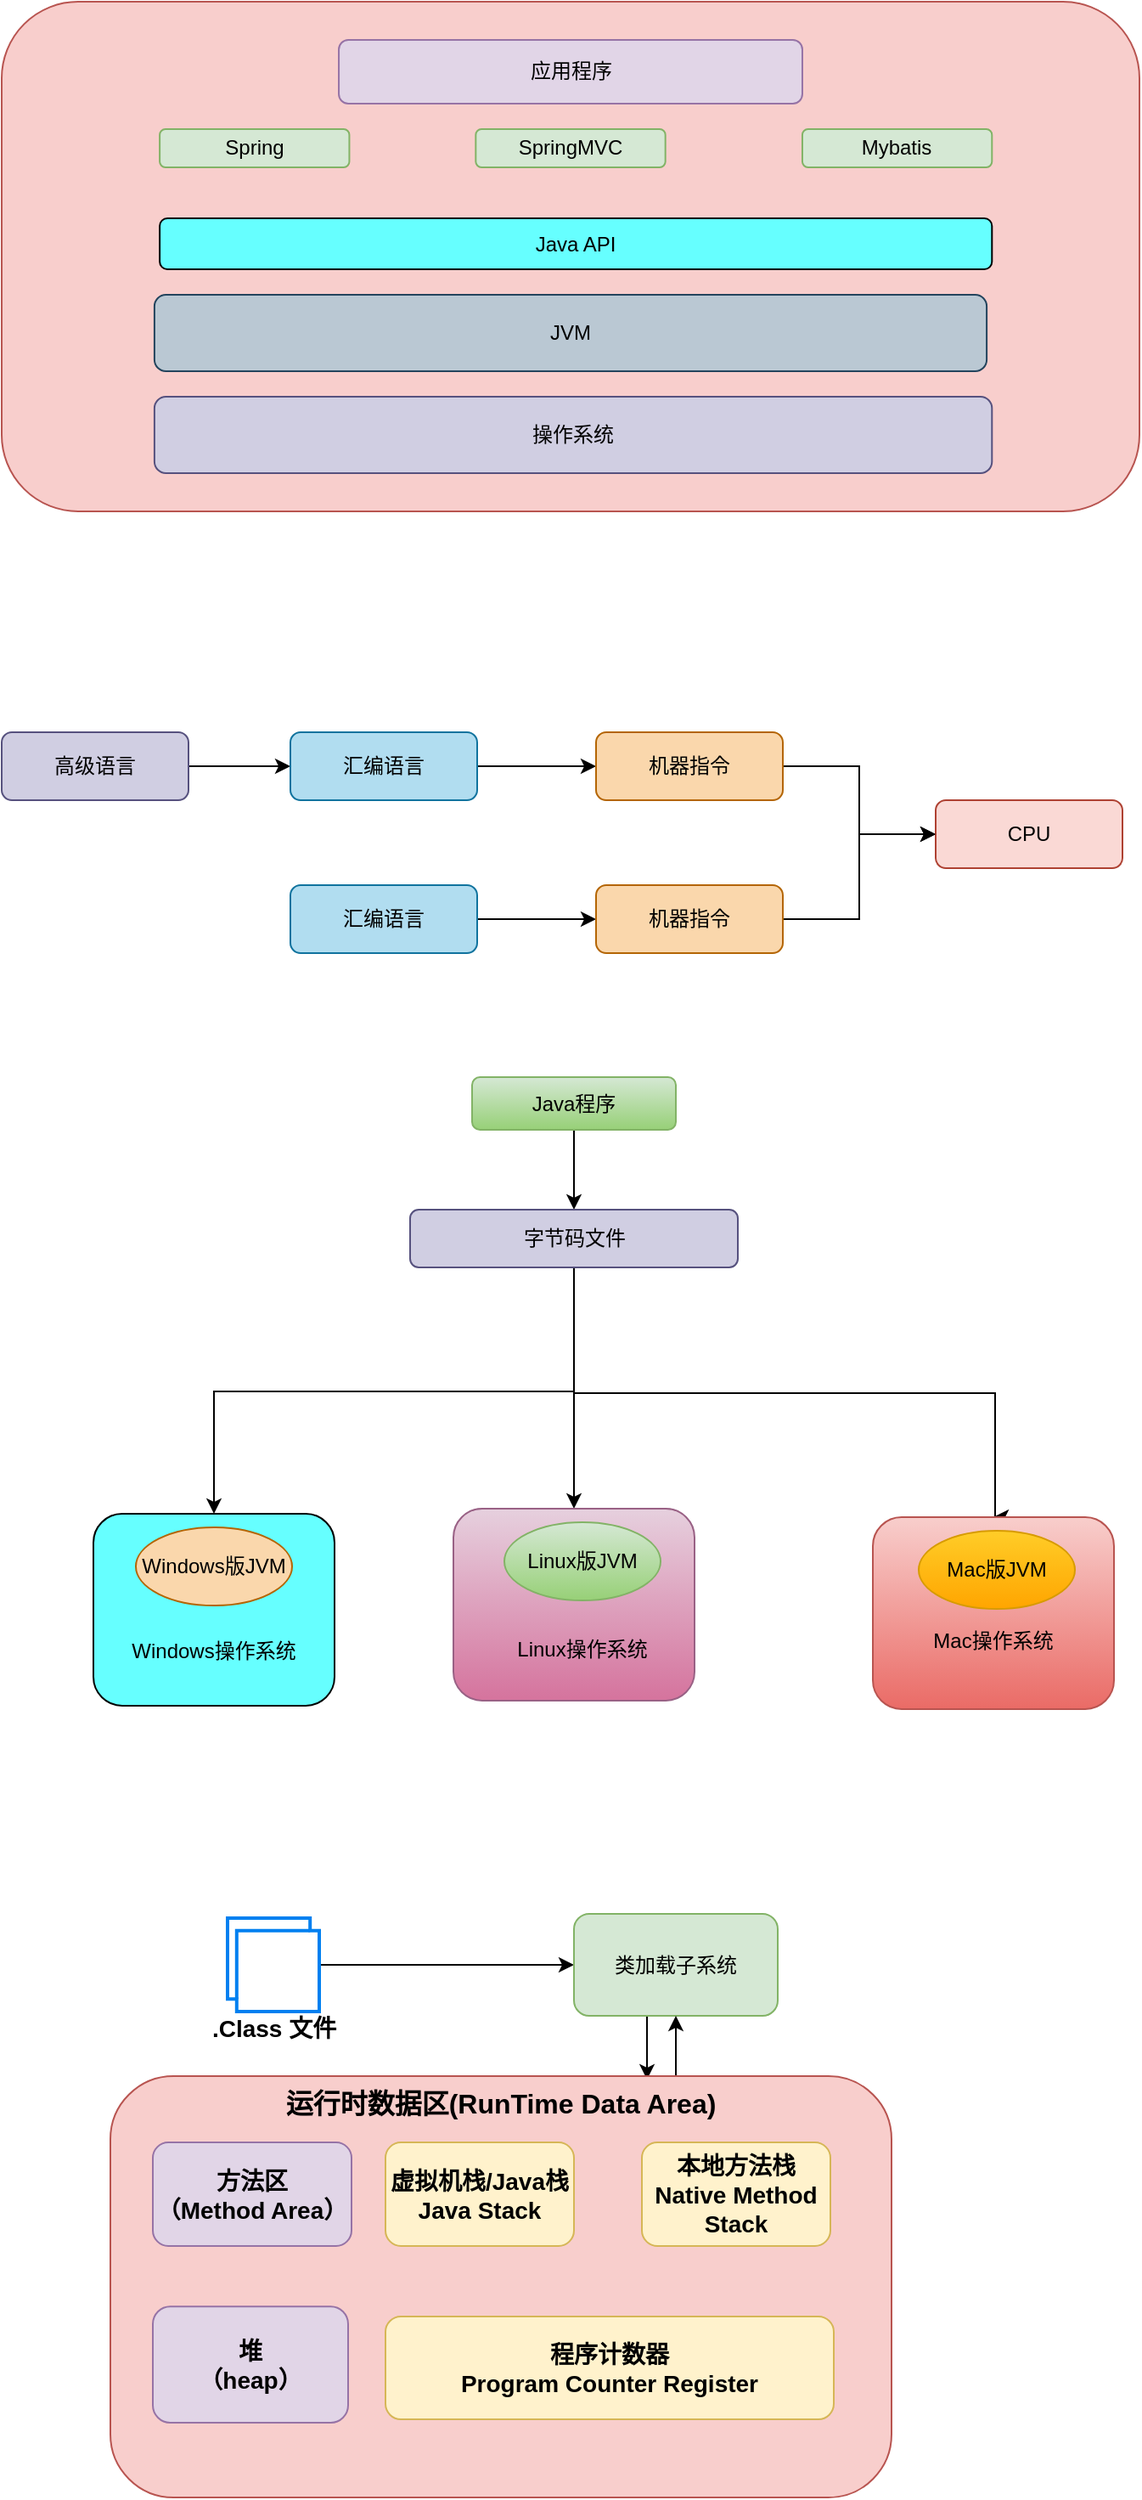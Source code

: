<mxfile version="13.9.9" type="device"><diagram id="jJkwx0dlTyd6wii78-Lk" name="第 1 页"><mxGraphModel dx="1422" dy="822" grid="0" gridSize="10" guides="1" tooltips="1" connect="1" arrows="1" fold="1" page="1" pageScale="1" pageWidth="1200" pageHeight="1600" math="0" shadow="0"><root><mxCell id="0"/><mxCell id="1" parent="0"/><mxCell id="adFGiQP7GqeuPOgOPxTL-12" value="" style="group" parent="1" vertex="1" connectable="0"><mxGeometry x="80" y="60" width="670" height="300" as="geometry"/></mxCell><mxCell id="adFGiQP7GqeuPOgOPxTL-8" value="" style="rounded=1;whiteSpace=wrap;html=1;fillColor=#f8cecc;strokeColor=#b85450;" parent="adFGiQP7GqeuPOgOPxTL-12" vertex="1"><mxGeometry width="670" height="300" as="geometry"/></mxCell><mxCell id="adFGiQP7GqeuPOgOPxTL-1" value="应用程序" style="rounded=1;whiteSpace=wrap;html=1;fillColor=#e1d5e7;strokeColor=#9673a6;" parent="adFGiQP7GqeuPOgOPxTL-12" vertex="1"><mxGeometry x="198.519" y="22.5" width="272.963" height="37.5" as="geometry"/></mxCell><mxCell id="adFGiQP7GqeuPOgOPxTL-2" value="SpringMVC" style="rounded=1;whiteSpace=wrap;html=1;fillColor=#d5e8d4;strokeColor=#82b366;" parent="adFGiQP7GqeuPOgOPxTL-12" vertex="1"><mxGeometry x="279.167" y="75" width="111.667" height="22.5" as="geometry"/></mxCell><mxCell id="adFGiQP7GqeuPOgOPxTL-3" value="Spring" style="rounded=1;whiteSpace=wrap;html=1;fillColor=#d5e8d4;strokeColor=#82b366;" parent="adFGiQP7GqeuPOgOPxTL-12" vertex="1"><mxGeometry x="93.056" y="75" width="111.667" height="22.5" as="geometry"/></mxCell><mxCell id="adFGiQP7GqeuPOgOPxTL-5" value="Mybatis" style="rounded=1;whiteSpace=wrap;html=1;fillColor=#d5e8d4;strokeColor=#82b366;" parent="adFGiQP7GqeuPOgOPxTL-12" vertex="1"><mxGeometry x="471.481" y="75" width="111.667" height="22.5" as="geometry"/></mxCell><mxCell id="adFGiQP7GqeuPOgOPxTL-9" value="Java API" style="rounded=1;whiteSpace=wrap;html=1;fillColor=#66FFFF;" parent="adFGiQP7GqeuPOgOPxTL-12" vertex="1"><mxGeometry x="93.056" y="127.5" width="490.093" height="30" as="geometry"/></mxCell><mxCell id="adFGiQP7GqeuPOgOPxTL-10" value="JVM" style="rounded=1;whiteSpace=wrap;html=1;fillColor=#bac8d3;strokeColor=#23445d;" parent="adFGiQP7GqeuPOgOPxTL-12" vertex="1"><mxGeometry x="89.954" y="172.5" width="490.093" height="45" as="geometry"/></mxCell><mxCell id="adFGiQP7GqeuPOgOPxTL-11" value="操作系统" style="rounded=1;whiteSpace=wrap;html=1;fillColor=#d0cee2;strokeColor=#56517e;" parent="adFGiQP7GqeuPOgOPxTL-12" vertex="1"><mxGeometry x="89.954" y="232.5" width="493.194" height="45" as="geometry"/></mxCell><mxCell id="adFGiQP7GqeuPOgOPxTL-17" style="edgeStyle=orthogonalEdgeStyle;rounded=0;orthogonalLoop=1;jettySize=auto;html=1;exitX=1;exitY=0.5;exitDx=0;exitDy=0;entryX=0;entryY=0.5;entryDx=0;entryDy=0;" parent="1" source="adFGiQP7GqeuPOgOPxTL-13" target="adFGiQP7GqeuPOgOPxTL-14" edge="1"><mxGeometry relative="1" as="geometry"/></mxCell><mxCell id="adFGiQP7GqeuPOgOPxTL-13" value="高级语言" style="rounded=1;whiteSpace=wrap;html=1;fillColor=#d0cee2;strokeColor=#56517e;" parent="1" vertex="1"><mxGeometry x="80" y="490" width="110" height="40" as="geometry"/></mxCell><mxCell id="adFGiQP7GqeuPOgOPxTL-18" style="edgeStyle=orthogonalEdgeStyle;rounded=0;orthogonalLoop=1;jettySize=auto;html=1;exitX=1;exitY=0.5;exitDx=0;exitDy=0;entryX=0;entryY=0.5;entryDx=0;entryDy=0;" parent="1" source="adFGiQP7GqeuPOgOPxTL-14" target="adFGiQP7GqeuPOgOPxTL-15" edge="1"><mxGeometry relative="1" as="geometry"/></mxCell><mxCell id="adFGiQP7GqeuPOgOPxTL-14" value="汇编语言" style="rounded=1;whiteSpace=wrap;html=1;fillColor=#b1ddf0;strokeColor=#10739e;" parent="1" vertex="1"><mxGeometry x="250" y="490" width="110" height="40" as="geometry"/></mxCell><mxCell id="adFGiQP7GqeuPOgOPxTL-19" style="edgeStyle=orthogonalEdgeStyle;rounded=0;orthogonalLoop=1;jettySize=auto;html=1;exitX=1;exitY=0.5;exitDx=0;exitDy=0;entryX=0;entryY=0.5;entryDx=0;entryDy=0;" parent="1" source="adFGiQP7GqeuPOgOPxTL-15" target="adFGiQP7GqeuPOgOPxTL-16" edge="1"><mxGeometry relative="1" as="geometry"/></mxCell><mxCell id="adFGiQP7GqeuPOgOPxTL-15" value="机器指令" style="rounded=1;whiteSpace=wrap;html=1;fillColor=#fad7ac;strokeColor=#b46504;" parent="1" vertex="1"><mxGeometry x="430" y="490" width="110" height="40" as="geometry"/></mxCell><mxCell id="adFGiQP7GqeuPOgOPxTL-16" value="CPU" style="rounded=1;whiteSpace=wrap;html=1;fillColor=#fad9d5;strokeColor=#ae4132;" parent="1" vertex="1"><mxGeometry x="630" y="530" width="110" height="40" as="geometry"/></mxCell><mxCell id="adFGiQP7GqeuPOgOPxTL-20" style="edgeStyle=orthogonalEdgeStyle;rounded=0;orthogonalLoop=1;jettySize=auto;html=1;exitX=1;exitY=0.5;exitDx=0;exitDy=0;entryX=0;entryY=0.5;entryDx=0;entryDy=0;" parent="1" source="adFGiQP7GqeuPOgOPxTL-21" target="adFGiQP7GqeuPOgOPxTL-23" edge="1"><mxGeometry relative="1" as="geometry"/></mxCell><mxCell id="adFGiQP7GqeuPOgOPxTL-21" value="汇编语言" style="rounded=1;whiteSpace=wrap;html=1;fillColor=#b1ddf0;strokeColor=#10739e;" parent="1" vertex="1"><mxGeometry x="250" y="580" width="110" height="40" as="geometry"/></mxCell><mxCell id="adFGiQP7GqeuPOgOPxTL-22" style="edgeStyle=orthogonalEdgeStyle;rounded=0;orthogonalLoop=1;jettySize=auto;html=1;exitX=1;exitY=0.5;exitDx=0;exitDy=0;entryX=0;entryY=0.5;entryDx=0;entryDy=0;" parent="1" source="adFGiQP7GqeuPOgOPxTL-23" target="adFGiQP7GqeuPOgOPxTL-16" edge="1"><mxGeometry relative="1" as="geometry"><mxPoint x="630" y="600" as="targetPoint"/></mxGeometry></mxCell><mxCell id="adFGiQP7GqeuPOgOPxTL-23" value="机器指令" style="rounded=1;whiteSpace=wrap;html=1;fillColor=#fad7ac;strokeColor=#b46504;" parent="1" vertex="1"><mxGeometry x="430" y="580" width="110" height="40" as="geometry"/></mxCell><mxCell id="adFGiQP7GqeuPOgOPxTL-26" style="edgeStyle=orthogonalEdgeStyle;rounded=0;orthogonalLoop=1;jettySize=auto;html=1;" parent="1" source="adFGiQP7GqeuPOgOPxTL-24" target="adFGiQP7GqeuPOgOPxTL-25" edge="1"><mxGeometry relative="1" as="geometry"/></mxCell><mxCell id="adFGiQP7GqeuPOgOPxTL-24" value="Java程序" style="rounded=1;whiteSpace=wrap;html=1;fillColor=#d5e8d4;strokeColor=#82b366;gradientColor=#97d077;" parent="1" vertex="1"><mxGeometry x="357" y="693" width="120" height="31" as="geometry"/></mxCell><mxCell id="adFGiQP7GqeuPOgOPxTL-37" style="edgeStyle=orthogonalEdgeStyle;rounded=0;orthogonalLoop=1;jettySize=auto;html=1;entryX=0.5;entryY=0;entryDx=0;entryDy=0;" parent="1" source="adFGiQP7GqeuPOgOPxTL-25" target="adFGiQP7GqeuPOgOPxTL-31" edge="1"><mxGeometry relative="1" as="geometry"/></mxCell><mxCell id="adFGiQP7GqeuPOgOPxTL-40" style="edgeStyle=orthogonalEdgeStyle;rounded=0;orthogonalLoop=1;jettySize=auto;html=1;entryX=0.5;entryY=0;entryDx=0;entryDy=0;exitX=0.5;exitY=1;exitDx=0;exitDy=0;" parent="1" source="adFGiQP7GqeuPOgOPxTL-25" target="adFGiQP7GqeuPOgOPxTL-27" edge="1"><mxGeometry relative="1" as="geometry"><Array as="points"><mxPoint x="417" y="878"/><mxPoint x="205" y="878"/></Array></mxGeometry></mxCell><mxCell id="adFGiQP7GqeuPOgOPxTL-43" style="edgeStyle=orthogonalEdgeStyle;rounded=0;orthogonalLoop=1;jettySize=auto;html=1;entryX=0.5;entryY=0;entryDx=0;entryDy=0;" parent="1" source="adFGiQP7GqeuPOgOPxTL-25" target="adFGiQP7GqeuPOgOPxTL-34" edge="1"><mxGeometry relative="1" as="geometry"><Array as="points"><mxPoint x="417" y="879"/><mxPoint x="665" y="879"/></Array></mxGeometry></mxCell><mxCell id="adFGiQP7GqeuPOgOPxTL-25" value="字节码文件" style="rounded=1;whiteSpace=wrap;html=1;fillColor=#d0cee2;strokeColor=#56517e;" parent="1" vertex="1"><mxGeometry x="320.5" y="771" width="193" height="34" as="geometry"/></mxCell><mxCell id="adFGiQP7GqeuPOgOPxTL-27" value="" style="rounded=1;whiteSpace=wrap;html=1;fillColor=#66FFFF;" parent="1" vertex="1"><mxGeometry x="134" y="950" width="142" height="113" as="geometry"/></mxCell><mxCell id="adFGiQP7GqeuPOgOPxTL-29" value="Windows版JVM" style="ellipse;whiteSpace=wrap;html=1;fillColor=#fad7ac;strokeColor=#b46504;" parent="1" vertex="1"><mxGeometry x="159" y="958" width="92" height="46" as="geometry"/></mxCell><mxCell id="adFGiQP7GqeuPOgOPxTL-30" value="Windows操作系统" style="text;html=1;strokeColor=none;fillColor=none;align=center;verticalAlign=middle;whiteSpace=wrap;rounded=0;" parent="1" vertex="1"><mxGeometry x="155" y="1019" width="100" height="24" as="geometry"/></mxCell><mxCell id="adFGiQP7GqeuPOgOPxTL-31" value="" style="rounded=1;whiteSpace=wrap;html=1;fillColor=#e6d0de;gradientColor=#d5739d;strokeColor=#996185;" parent="1" vertex="1"><mxGeometry x="346" y="947" width="142" height="113" as="geometry"/></mxCell><mxCell id="adFGiQP7GqeuPOgOPxTL-32" value="Linux版JVM" style="ellipse;whiteSpace=wrap;html=1;fillColor=#d5e8d4;strokeColor=#82b366;gradientColor=#97d077;" parent="1" vertex="1"><mxGeometry x="376" y="955" width="92" height="46" as="geometry"/></mxCell><mxCell id="adFGiQP7GqeuPOgOPxTL-33" value="Linux操作系统" style="text;html=1;strokeColor=none;fillColor=none;align=center;verticalAlign=middle;whiteSpace=wrap;rounded=0;" parent="1" vertex="1"><mxGeometry x="372" y="1020" width="100" height="20" as="geometry"/></mxCell><mxCell id="adFGiQP7GqeuPOgOPxTL-34" value="" style="rounded=1;whiteSpace=wrap;html=1;fillColor=#f8cecc;gradientColor=#ea6b66;strokeColor=#b85450;" parent="1" vertex="1"><mxGeometry x="593" y="952" width="142" height="113" as="geometry"/></mxCell><mxCell id="adFGiQP7GqeuPOgOPxTL-35" value="Mac版JVM" style="ellipse;whiteSpace=wrap;html=1;fillColor=#ffcd28;strokeColor=#d79b00;gradientColor=#ffa500;" parent="1" vertex="1"><mxGeometry x="620" y="960" width="92" height="46" as="geometry"/></mxCell><mxCell id="adFGiQP7GqeuPOgOPxTL-36" value="Mac操作系统" style="text;html=1;strokeColor=none;fillColor=none;align=center;verticalAlign=middle;whiteSpace=wrap;rounded=0;" parent="1" vertex="1"><mxGeometry x="614" y="1013" width="100" height="24" as="geometry"/></mxCell><mxCell id="zhcSA_qpaIOIqU-wV_Cf-3" style="edgeStyle=orthogonalEdgeStyle;rounded=0;orthogonalLoop=1;jettySize=auto;html=1;" edge="1" parent="1" source="zhcSA_qpaIOIqU-wV_Cf-1" target="zhcSA_qpaIOIqU-wV_Cf-2"><mxGeometry relative="1" as="geometry"/></mxCell><mxCell id="zhcSA_qpaIOIqU-wV_Cf-1" value="" style="html=1;verticalLabelPosition=bottom;align=center;labelBackgroundColor=#ffffff;verticalAlign=top;strokeWidth=2;strokeColor=#0080F0;shadow=0;dashed=0;shape=mxgraph.ios7.icons.folders_2;" vertex="1" parent="1"><mxGeometry x="213" y="1188" width="54" height="55" as="geometry"/></mxCell><mxCell id="zhcSA_qpaIOIqU-wV_Cf-12" style="edgeStyle=orthogonalEdgeStyle;rounded=0;orthogonalLoop=1;jettySize=auto;html=1;exitX=0.25;exitY=1;exitDx=0;exitDy=0;entryX=0.687;entryY=0.008;entryDx=0;entryDy=0;entryPerimeter=0;" edge="1" parent="1" source="zhcSA_qpaIOIqU-wV_Cf-2" target="zhcSA_qpaIOIqU-wV_Cf-4"><mxGeometry relative="1" as="geometry"/></mxCell><mxCell id="zhcSA_qpaIOIqU-wV_Cf-2" value="类加载子系统" style="rounded=1;whiteSpace=wrap;html=1;fillColor=#d5e8d4;strokeColor=#82b366;" vertex="1" parent="1"><mxGeometry x="417" y="1185.5" width="120" height="60" as="geometry"/></mxCell><mxCell id="zhcSA_qpaIOIqU-wV_Cf-13" style="edgeStyle=orthogonalEdgeStyle;rounded=0;orthogonalLoop=1;jettySize=auto;html=1;exitX=0.75;exitY=0;exitDx=0;exitDy=0;entryX=0.5;entryY=1;entryDx=0;entryDy=0;" edge="1" parent="1" source="zhcSA_qpaIOIqU-wV_Cf-4" target="zhcSA_qpaIOIqU-wV_Cf-2"><mxGeometry relative="1" as="geometry"/></mxCell><mxCell id="zhcSA_qpaIOIqU-wV_Cf-4" value="" style="rounded=1;whiteSpace=wrap;html=1;fillColor=#f8cecc;strokeColor=#b85450;" vertex="1" parent="1"><mxGeometry x="144" y="1281" width="460" height="248" as="geometry"/></mxCell><mxCell id="zhcSA_qpaIOIqU-wV_Cf-5" value="&lt;font style=&quot;font-size: 16px&quot;&gt;&lt;b&gt;运行时数据区(RunTime Data Area)&lt;/b&gt;&lt;/font&gt;" style="text;html=1;align=center;verticalAlign=middle;whiteSpace=wrap;rounded=0;" vertex="1" parent="1"><mxGeometry x="220" y="1291" width="308" height="12" as="geometry"/></mxCell><mxCell id="zhcSA_qpaIOIqU-wV_Cf-6" value="&lt;b style=&quot;font-size: 14px&quot;&gt;方法区&lt;br&gt;（Method Area）&lt;/b&gt;" style="rounded=1;whiteSpace=wrap;html=1;fillColor=#e1d5e7;strokeColor=#9673a6;" vertex="1" parent="1"><mxGeometry x="169" y="1320" width="117" height="61" as="geometry"/></mxCell><mxCell id="zhcSA_qpaIOIqU-wV_Cf-7" value="&lt;font style=&quot;font-size: 14px&quot;&gt;&lt;b&gt;堆&lt;br&gt;（heap）&lt;/b&gt;&lt;/font&gt;" style="rounded=1;whiteSpace=wrap;html=1;fillColor=#e1d5e7;strokeColor=#9673a6;" vertex="1" parent="1"><mxGeometry x="169" y="1416.63" width="115" height="68.37" as="geometry"/></mxCell><mxCell id="zhcSA_qpaIOIqU-wV_Cf-8" value="&lt;font style=&quot;font-size: 14px&quot;&gt;&lt;b&gt;虚拟机栈/Java栈&lt;br&gt;Java Stack&lt;br&gt;&lt;/b&gt;&lt;/font&gt;" style="rounded=1;whiteSpace=wrap;html=1;fillColor=#fff2cc;strokeColor=#d6b656;" vertex="1" parent="1"><mxGeometry x="306" y="1320" width="111" height="61" as="geometry"/></mxCell><mxCell id="zhcSA_qpaIOIqU-wV_Cf-9" value="&lt;font style=&quot;font-size: 14px&quot;&gt;&lt;b&gt;本地方法栈&lt;br&gt;Native Method Stack&lt;br&gt;&lt;/b&gt;&lt;/font&gt;" style="rounded=1;whiteSpace=wrap;html=1;fillColor=#fff2cc;strokeColor=#d6b656;" vertex="1" parent="1"><mxGeometry x="457" y="1320" width="111" height="61" as="geometry"/></mxCell><mxCell id="zhcSA_qpaIOIqU-wV_Cf-10" value="&lt;font style=&quot;font-size: 14px&quot;&gt;&lt;b&gt;程序计数器&lt;br&gt;Program Counter Register&lt;/b&gt;&lt;/font&gt;" style="rounded=1;whiteSpace=wrap;html=1;fillColor=#fff2cc;strokeColor=#d6b656;" vertex="1" parent="1"><mxGeometry x="306" y="1422.5" width="264" height="60.5" as="geometry"/></mxCell><mxCell id="zhcSA_qpaIOIqU-wV_Cf-11" value="&lt;b&gt;&lt;font style=&quot;font-size: 14px&quot;&gt;.Class 文件&lt;/font&gt;&lt;/b&gt;" style="text;html=1;align=center;verticalAlign=middle;resizable=0;points=[];autosize=1;" vertex="1" parent="1"><mxGeometry x="198.5" y="1243" width="83" height="19" as="geometry"/></mxCell></root></mxGraphModel></diagram></mxfile>